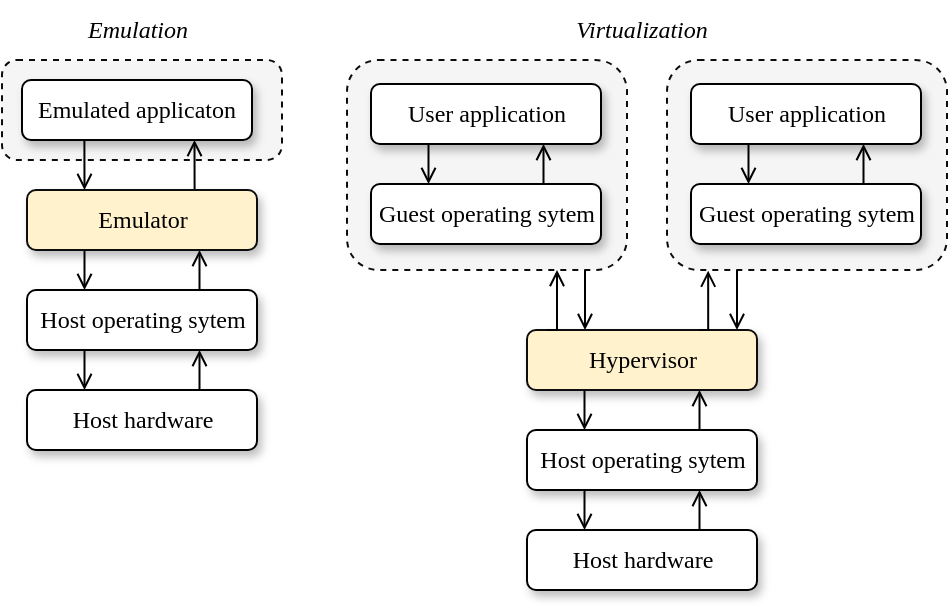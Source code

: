 <mxfile version="22.1.11" type="device">
  <diagram name="Page-1" id="4E2outJJ48R9XzdcbP6R">
    <mxGraphModel dx="1418" dy="828" grid="1" gridSize="10" guides="1" tooltips="1" connect="1" arrows="1" fold="1" page="1" pageScale="1" pageWidth="850" pageHeight="1100" math="0" shadow="0">
      <root>
        <mxCell id="0" />
        <mxCell id="1" parent="0" />
        <mxCell id="m4UKIpKXO5LNpUgCKTVV-43" value="" style="rounded=1;whiteSpace=wrap;html=1;fillColor=#f5f5f5;fontColor=#333333;strokeColor=#0D0D0D;fontFamily=Computer Modern;dashed=1;" parent="1" vertex="1">
          <mxGeometry x="180" y="250" width="140" height="50" as="geometry" />
        </mxCell>
        <mxCell id="m4UKIpKXO5LNpUgCKTVV-30" value="" style="rounded=1;whiteSpace=wrap;html=1;fillColor=#f5f5f5;fontColor=#333333;strokeColor=#0D0D0D;fontFamily=Computer Modern;dashed=1;" parent="1" vertex="1">
          <mxGeometry x="352.5" y="250" width="140" height="105" as="geometry" />
        </mxCell>
        <mxCell id="m4UKIpKXO5LNpUgCKTVV-48" style="edgeStyle=orthogonalEdgeStyle;rounded=0;orthogonalLoop=1;jettySize=auto;html=1;exitX=0.75;exitY=0;exitDx=0;exitDy=0;entryX=0.75;entryY=1;entryDx=0;entryDy=0;endArrow=open;endFill=0;fontFamily=Computer Modern;" parent="1" source="m4UKIpKXO5LNpUgCKTVV-6" target="m4UKIpKXO5LNpUgCKTVV-13" edge="1">
          <mxGeometry relative="1" as="geometry" />
        </mxCell>
        <mxCell id="m4UKIpKXO5LNpUgCKTVV-50" style="edgeStyle=orthogonalEdgeStyle;rounded=0;orthogonalLoop=1;jettySize=auto;html=1;exitX=0.25;exitY=1;exitDx=0;exitDy=0;entryX=0.25;entryY=0;entryDx=0;entryDy=0;endArrow=open;endFill=0;fontFamily=Computer Modern;" parent="1" source="m4UKIpKXO5LNpUgCKTVV-6" target="m4UKIpKXO5LNpUgCKTVV-12" edge="1">
          <mxGeometry relative="1" as="geometry" />
        </mxCell>
        <mxCell id="m4UKIpKXO5LNpUgCKTVV-6" value="Host operating sytem" style="rounded=1;whiteSpace=wrap;html=1;shadow=1;fontFamily=Computer Modern;" parent="1" vertex="1">
          <mxGeometry x="192.5" y="365" width="115" height="30" as="geometry" />
        </mxCell>
        <mxCell id="m4UKIpKXO5LNpUgCKTVV-51" style="edgeStyle=orthogonalEdgeStyle;rounded=0;orthogonalLoop=1;jettySize=auto;html=1;exitX=0.75;exitY=0;exitDx=0;exitDy=0;entryX=0.75;entryY=1;entryDx=0;entryDy=0;endArrow=open;endFill=0;fontFamily=Computer Modern;" parent="1" source="m4UKIpKXO5LNpUgCKTVV-12" target="m4UKIpKXO5LNpUgCKTVV-6" edge="1">
          <mxGeometry relative="1" as="geometry" />
        </mxCell>
        <mxCell id="m4UKIpKXO5LNpUgCKTVV-12" value="Host hardware" style="rounded=1;whiteSpace=wrap;html=1;shadow=1;fontFamily=Computer Modern;" parent="1" vertex="1">
          <mxGeometry x="192.5" y="415" width="115" height="30" as="geometry" />
        </mxCell>
        <mxCell id="m4UKIpKXO5LNpUgCKTVV-47" style="edgeStyle=orthogonalEdgeStyle;rounded=0;orthogonalLoop=1;jettySize=auto;html=1;exitX=0.25;exitY=1;exitDx=0;exitDy=0;entryX=0.25;entryY=0;entryDx=0;entryDy=0;endArrow=open;endFill=0;fontFamily=Computer Modern;" parent="1" source="m4UKIpKXO5LNpUgCKTVV-13" target="m4UKIpKXO5LNpUgCKTVV-6" edge="1">
          <mxGeometry relative="1" as="geometry" />
        </mxCell>
        <mxCell id="m4UKIpKXO5LNpUgCKTVV-49" style="edgeStyle=orthogonalEdgeStyle;rounded=0;orthogonalLoop=1;jettySize=auto;html=1;exitX=0.75;exitY=0;exitDx=0;exitDy=0;entryX=0.75;entryY=1;entryDx=0;entryDy=0;endArrow=open;endFill=0;fontFamily=Computer Modern;" parent="1" source="m4UKIpKXO5LNpUgCKTVV-13" target="m4UKIpKXO5LNpUgCKTVV-15" edge="1">
          <mxGeometry relative="1" as="geometry" />
        </mxCell>
        <mxCell id="m4UKIpKXO5LNpUgCKTVV-13" value="Emulator" style="rounded=1;whiteSpace=wrap;html=1;shadow=1;fontFamily=Computer Modern;fillColor=#fff2cc;strokeColor=#0D0D0D;" parent="1" vertex="1">
          <mxGeometry x="192.5" y="315" width="115" height="30" as="geometry" />
        </mxCell>
        <mxCell id="m4UKIpKXO5LNpUgCKTVV-45" style="edgeStyle=orthogonalEdgeStyle;rounded=0;orthogonalLoop=1;jettySize=auto;html=1;exitX=0.25;exitY=1;exitDx=0;exitDy=0;entryX=0.25;entryY=0;entryDx=0;entryDy=0;endArrow=open;endFill=0;fontFamily=Computer Modern;" parent="1" source="m4UKIpKXO5LNpUgCKTVV-15" target="m4UKIpKXO5LNpUgCKTVV-13" edge="1">
          <mxGeometry relative="1" as="geometry" />
        </mxCell>
        <mxCell id="m4UKIpKXO5LNpUgCKTVV-15" value="Emulated applicaton" style="rounded=1;whiteSpace=wrap;html=1;shadow=1;fontFamily=Computer Modern;" parent="1" vertex="1">
          <mxGeometry x="190" y="260" width="115" height="30" as="geometry" />
        </mxCell>
        <mxCell id="m4UKIpKXO5LNpUgCKTVV-52" style="edgeStyle=orthogonalEdgeStyle;rounded=0;orthogonalLoop=1;jettySize=auto;html=1;exitX=0.25;exitY=1;exitDx=0;exitDy=0;entryX=0.25;entryY=0;entryDx=0;entryDy=0;endArrow=open;endFill=0;fontFamily=Computer Modern;" parent="1" source="m4UKIpKXO5LNpUgCKTVV-19" target="m4UKIpKXO5LNpUgCKTVV-20" edge="1">
          <mxGeometry relative="1" as="geometry" />
        </mxCell>
        <mxCell id="m4UKIpKXO5LNpUgCKTVV-19" value="User application" style="rounded=1;whiteSpace=wrap;html=1;shadow=1;fontFamily=Computer Modern;" parent="1" vertex="1">
          <mxGeometry x="364.5" y="262" width="115" height="30" as="geometry" />
        </mxCell>
        <mxCell id="m4UKIpKXO5LNpUgCKTVV-53" style="edgeStyle=orthogonalEdgeStyle;rounded=0;orthogonalLoop=1;jettySize=auto;html=1;exitX=0.75;exitY=0;exitDx=0;exitDy=0;entryX=0.75;entryY=1;entryDx=0;entryDy=0;endArrow=open;endFill=0;fontFamily=Computer Modern;" parent="1" source="m4UKIpKXO5LNpUgCKTVV-20" target="m4UKIpKXO5LNpUgCKTVV-19" edge="1">
          <mxGeometry relative="1" as="geometry" />
        </mxCell>
        <mxCell id="m4UKIpKXO5LNpUgCKTVV-20" value="Guest operating sytem" style="rounded=1;whiteSpace=wrap;html=1;shadow=1;fontFamily=Computer Modern;" parent="1" vertex="1">
          <mxGeometry x="364.5" y="312" width="115" height="30" as="geometry" />
        </mxCell>
        <mxCell id="m4UKIpKXO5LNpUgCKTVV-31" value="" style="rounded=1;whiteSpace=wrap;html=1;fillColor=#f5f5f5;fontColor=#333333;strokeColor=#0D0D0D;fontFamily=Computer Modern;dashed=1;" parent="1" vertex="1">
          <mxGeometry x="512.5" y="250" width="140" height="105" as="geometry" />
        </mxCell>
        <mxCell id="m4UKIpKXO5LNpUgCKTVV-54" style="edgeStyle=orthogonalEdgeStyle;rounded=0;orthogonalLoop=1;jettySize=auto;html=1;exitX=0.25;exitY=1;exitDx=0;exitDy=0;entryX=0.25;entryY=0;entryDx=0;entryDy=0;endArrow=open;endFill=0;fontFamily=Computer Modern;" parent="1" source="m4UKIpKXO5LNpUgCKTVV-33" target="m4UKIpKXO5LNpUgCKTVV-34" edge="1">
          <mxGeometry relative="1" as="geometry" />
        </mxCell>
        <mxCell id="m4UKIpKXO5LNpUgCKTVV-33" value="User application" style="rounded=1;whiteSpace=wrap;html=1;shadow=1;fontFamily=Computer Modern;" parent="1" vertex="1">
          <mxGeometry x="524.5" y="262" width="115" height="30" as="geometry" />
        </mxCell>
        <mxCell id="m4UKIpKXO5LNpUgCKTVV-55" style="edgeStyle=orthogonalEdgeStyle;rounded=0;orthogonalLoop=1;jettySize=auto;html=1;exitX=0.75;exitY=0;exitDx=0;exitDy=0;entryX=0.75;entryY=1;entryDx=0;entryDy=0;endArrow=open;endFill=0;fontFamily=Computer Modern;" parent="1" source="m4UKIpKXO5LNpUgCKTVV-34" target="m4UKIpKXO5LNpUgCKTVV-33" edge="1">
          <mxGeometry relative="1" as="geometry" />
        </mxCell>
        <mxCell id="m4UKIpKXO5LNpUgCKTVV-34" value="Guest operating sytem" style="rounded=1;whiteSpace=wrap;html=1;shadow=1;fontFamily=Computer Modern;" parent="1" vertex="1">
          <mxGeometry x="524.5" y="312" width="115" height="30" as="geometry" />
        </mxCell>
        <mxCell id="m4UKIpKXO5LNpUgCKTVV-59" style="edgeStyle=orthogonalEdgeStyle;rounded=0;orthogonalLoop=1;jettySize=auto;html=1;exitX=0.75;exitY=0;exitDx=0;exitDy=0;entryX=0.75;entryY=1;entryDx=0;entryDy=0;endArrow=open;endFill=0;fontFamily=Computer Modern;" parent="1" source="m4UKIpKXO5LNpUgCKTVV-35" target="m4UKIpKXO5LNpUgCKTVV-36" edge="1">
          <mxGeometry relative="1" as="geometry" />
        </mxCell>
        <mxCell id="m4UKIpKXO5LNpUgCKTVV-35" value="Host hardware" style="rounded=1;whiteSpace=wrap;html=1;shadow=1;fontFamily=Computer Modern;" parent="1" vertex="1">
          <mxGeometry x="442.5" y="485" width="115" height="30" as="geometry" />
        </mxCell>
        <mxCell id="m4UKIpKXO5LNpUgCKTVV-57" style="edgeStyle=orthogonalEdgeStyle;rounded=0;orthogonalLoop=1;jettySize=auto;html=1;exitX=0.75;exitY=0;exitDx=0;exitDy=0;entryX=0.75;entryY=1;entryDx=0;entryDy=0;endArrow=open;endFill=0;fontFamily=Computer Modern;" parent="1" source="m4UKIpKXO5LNpUgCKTVV-36" target="m4UKIpKXO5LNpUgCKTVV-37" edge="1">
          <mxGeometry relative="1" as="geometry" />
        </mxCell>
        <mxCell id="m4UKIpKXO5LNpUgCKTVV-58" style="edgeStyle=orthogonalEdgeStyle;rounded=0;orthogonalLoop=1;jettySize=auto;html=1;exitX=0.25;exitY=1;exitDx=0;exitDy=0;entryX=0.25;entryY=0;entryDx=0;entryDy=0;endArrow=open;endFill=0;fontFamily=Computer Modern;" parent="1" source="m4UKIpKXO5LNpUgCKTVV-36" target="m4UKIpKXO5LNpUgCKTVV-35" edge="1">
          <mxGeometry relative="1" as="geometry" />
        </mxCell>
        <mxCell id="m4UKIpKXO5LNpUgCKTVV-36" value="Host operating sytem" style="rounded=1;whiteSpace=wrap;html=1;shadow=1;fontFamily=Computer Modern;" parent="1" vertex="1">
          <mxGeometry x="442.5" y="435" width="115" height="30" as="geometry" />
        </mxCell>
        <mxCell id="m4UKIpKXO5LNpUgCKTVV-56" style="edgeStyle=orthogonalEdgeStyle;rounded=0;orthogonalLoop=1;jettySize=auto;html=1;exitX=0.25;exitY=1;exitDx=0;exitDy=0;entryX=0.25;entryY=0;entryDx=0;entryDy=0;endArrow=open;endFill=0;fontFamily=Computer Modern;" parent="1" source="m4UKIpKXO5LNpUgCKTVV-37" target="m4UKIpKXO5LNpUgCKTVV-36" edge="1">
          <mxGeometry relative="1" as="geometry" />
        </mxCell>
        <mxCell id="m4UKIpKXO5LNpUgCKTVV-37" value="Hypervisor" style="rounded=1;whiteSpace=wrap;html=1;shadow=1;fontFamily=Computer Modern;fillColor=#fff2cc;strokeColor=#0D0D0D;" parent="1" vertex="1">
          <mxGeometry x="442.5" y="385" width="115" height="30" as="geometry" />
        </mxCell>
        <mxCell id="m4UKIpKXO5LNpUgCKTVV-60" style="edgeStyle=orthogonalEdgeStyle;rounded=0;orthogonalLoop=1;jettySize=auto;html=1;exitX=0.25;exitY=1;exitDx=0;exitDy=0;entryX=0.913;entryY=0;entryDx=0;entryDy=0;entryPerimeter=0;endArrow=open;endFill=0;fontFamily=Computer Modern;" parent="1" source="m4UKIpKXO5LNpUgCKTVV-31" target="m4UKIpKXO5LNpUgCKTVV-37" edge="1">
          <mxGeometry relative="1" as="geometry" />
        </mxCell>
        <mxCell id="m4UKIpKXO5LNpUgCKTVV-61" style="edgeStyle=orthogonalEdgeStyle;rounded=0;orthogonalLoop=1;jettySize=auto;html=1;exitX=0.75;exitY=0;exitDx=0;exitDy=0;entryX=0.147;entryY=1.003;entryDx=0;entryDy=0;entryPerimeter=0;endArrow=open;endFill=0;fontFamily=Computer Modern;" parent="1" source="m4UKIpKXO5LNpUgCKTVV-37" target="m4UKIpKXO5LNpUgCKTVV-31" edge="1">
          <mxGeometry relative="1" as="geometry" />
        </mxCell>
        <mxCell id="m4UKIpKXO5LNpUgCKTVV-62" style="edgeStyle=orthogonalEdgeStyle;rounded=0;orthogonalLoop=1;jettySize=auto;html=1;exitX=0.25;exitY=1;exitDx=0;exitDy=0;entryX=0.913;entryY=0;entryDx=0;entryDy=0;entryPerimeter=0;endArrow=open;endFill=0;fontFamily=Computer Modern;" parent="1" edge="1">
          <mxGeometry relative="1" as="geometry">
            <mxPoint x="471.5" y="354.99" as="sourcePoint" />
            <mxPoint x="471.5" y="384.99" as="targetPoint" />
          </mxGeometry>
        </mxCell>
        <mxCell id="m4UKIpKXO5LNpUgCKTVV-63" style="edgeStyle=orthogonalEdgeStyle;rounded=0;orthogonalLoop=1;jettySize=auto;html=1;exitX=0.75;exitY=0;exitDx=0;exitDy=0;entryX=0.147;entryY=1.003;entryDx=0;entryDy=0;entryPerimeter=0;endArrow=open;endFill=0;fontFamily=Computer Modern;" parent="1" edge="1">
          <mxGeometry relative="1" as="geometry">
            <mxPoint x="452.5" y="384.99" as="sourcePoint" />
            <mxPoint x="457.5" y="354.99" as="targetPoint" />
          </mxGeometry>
        </mxCell>
        <mxCell id="m4UKIpKXO5LNpUgCKTVV-67" value="Emulation" style="text;html=1;strokeColor=none;fillColor=none;align=center;verticalAlign=middle;whiteSpace=wrap;rounded=0;fontFamily=Computer Modern;fontStyle=2" parent="1" vertex="1">
          <mxGeometry x="217.5" y="220" width="60" height="30" as="geometry" />
        </mxCell>
        <mxCell id="m4UKIpKXO5LNpUgCKTVV-68" value="Virtualization" style="text;html=1;strokeColor=none;fillColor=none;align=center;verticalAlign=middle;whiteSpace=wrap;rounded=0;fontFamily=Computer Modern;fontStyle=2" parent="1" vertex="1">
          <mxGeometry x="455" y="220" width="90" height="30" as="geometry" />
        </mxCell>
      </root>
    </mxGraphModel>
  </diagram>
</mxfile>
